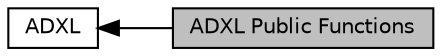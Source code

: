 digraph "ADXL Public Functions"
{
  edge [fontname="Helvetica",fontsize="10",labelfontname="Helvetica",labelfontsize="10"];
  node [fontname="Helvetica",fontsize="10",shape=box];
  rankdir=LR;
  Node1 [label="ADXL Public Functions",height=0.2,width=0.4,color="black", fillcolor="grey75", style="filled", fontcolor="black",tooltip=" "];
  Node2 [label="ADXL",height=0.2,width=0.4,color="black", fillcolor="white", style="filled",URL="$d8/d92/group__ADXL.html",tooltip="This package provides the core capabilities for adxl functions."];
  Node2->Node1 [shape=plaintext, dir="back", style="solid"];
}
